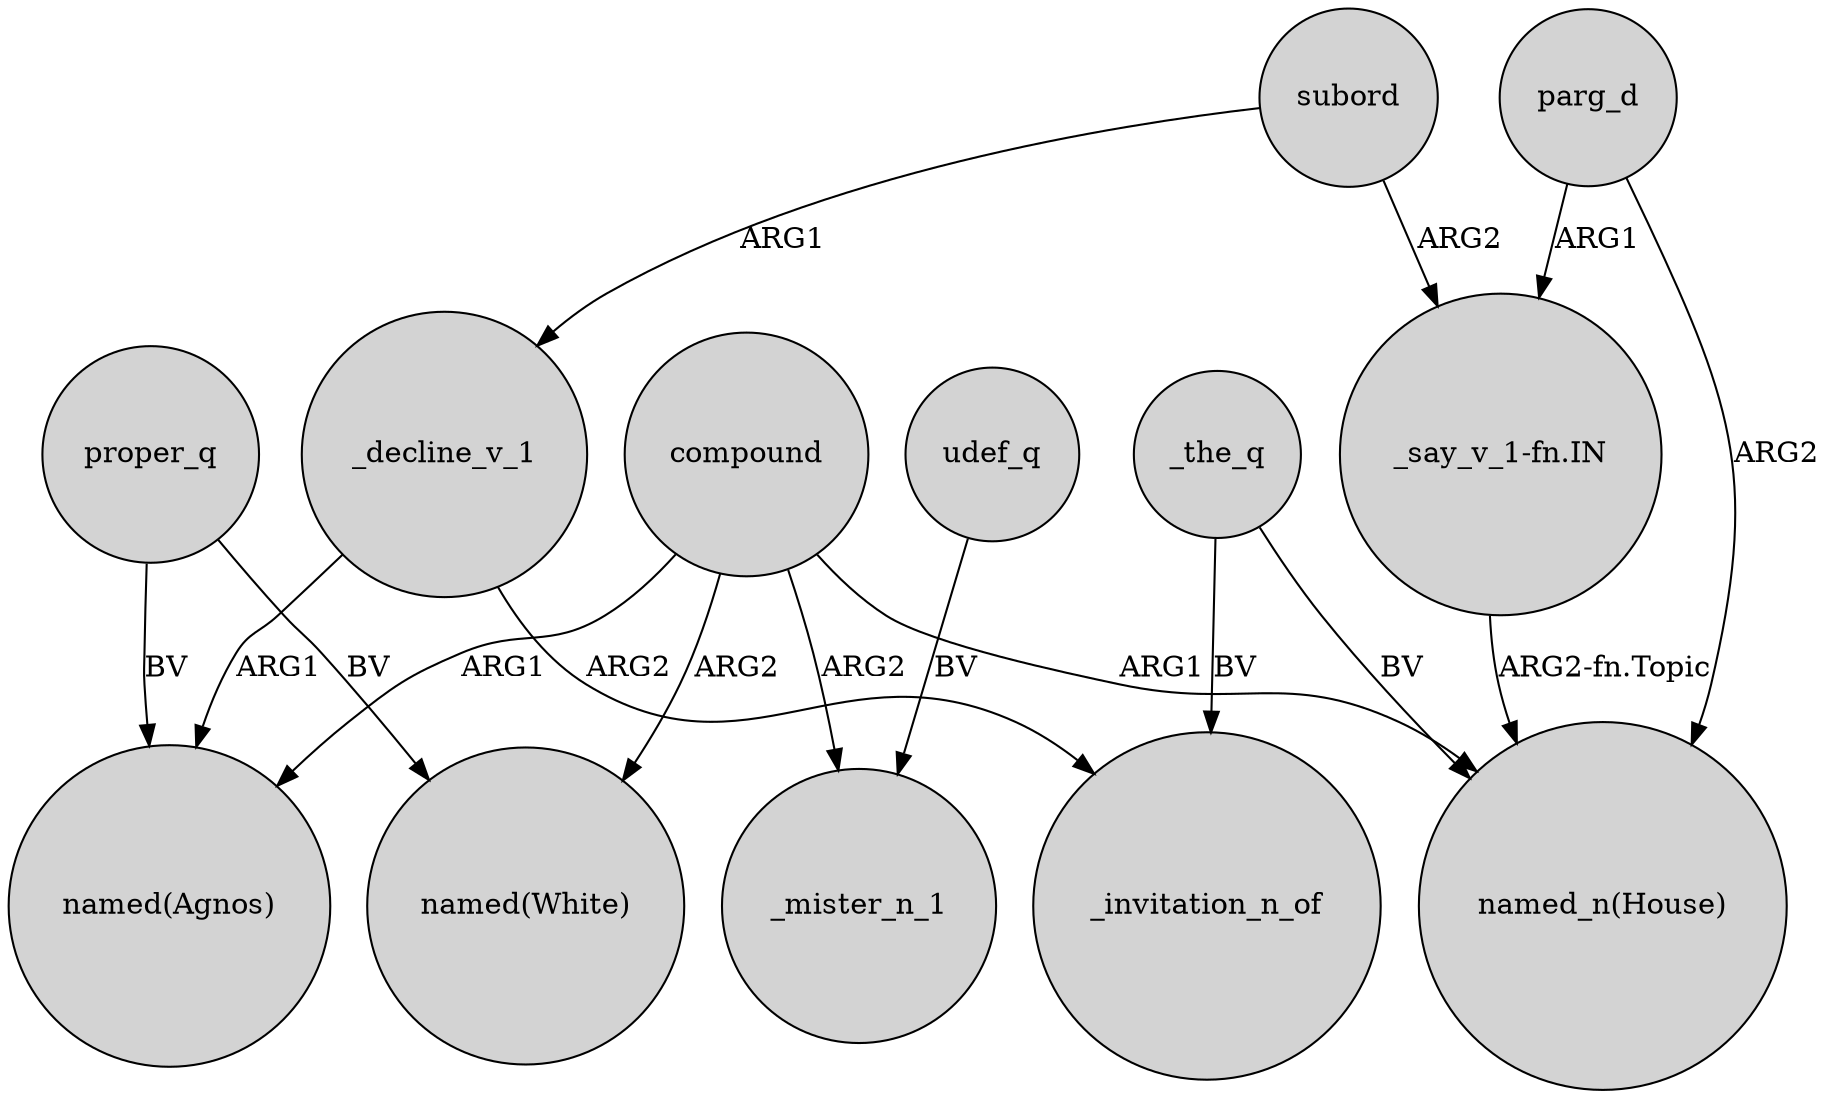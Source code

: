 digraph {
	node [shape=circle style=filled]
	proper_q -> "named(White)" [label=BV]
	udef_q -> _mister_n_1 [label=BV]
	"_say_v_1-fn.IN" -> "named_n(House)" [label="ARG2-fn.Topic"]
	compound -> "named(Agnos)" [label=ARG1]
	subord -> _decline_v_1 [label=ARG1]
	proper_q -> "named(Agnos)" [label=BV]
	compound -> "named_n(House)" [label=ARG1]
	_the_q -> "named_n(House)" [label=BV]
	_decline_v_1 -> _invitation_n_of [label=ARG2]
	compound -> "named(White)" [label=ARG2]
	parg_d -> "_say_v_1-fn.IN" [label=ARG1]
	_the_q -> _invitation_n_of [label=BV]
	compound -> _mister_n_1 [label=ARG2]
	subord -> "_say_v_1-fn.IN" [label=ARG2]
	parg_d -> "named_n(House)" [label=ARG2]
	_decline_v_1 -> "named(Agnos)" [label=ARG1]
}
